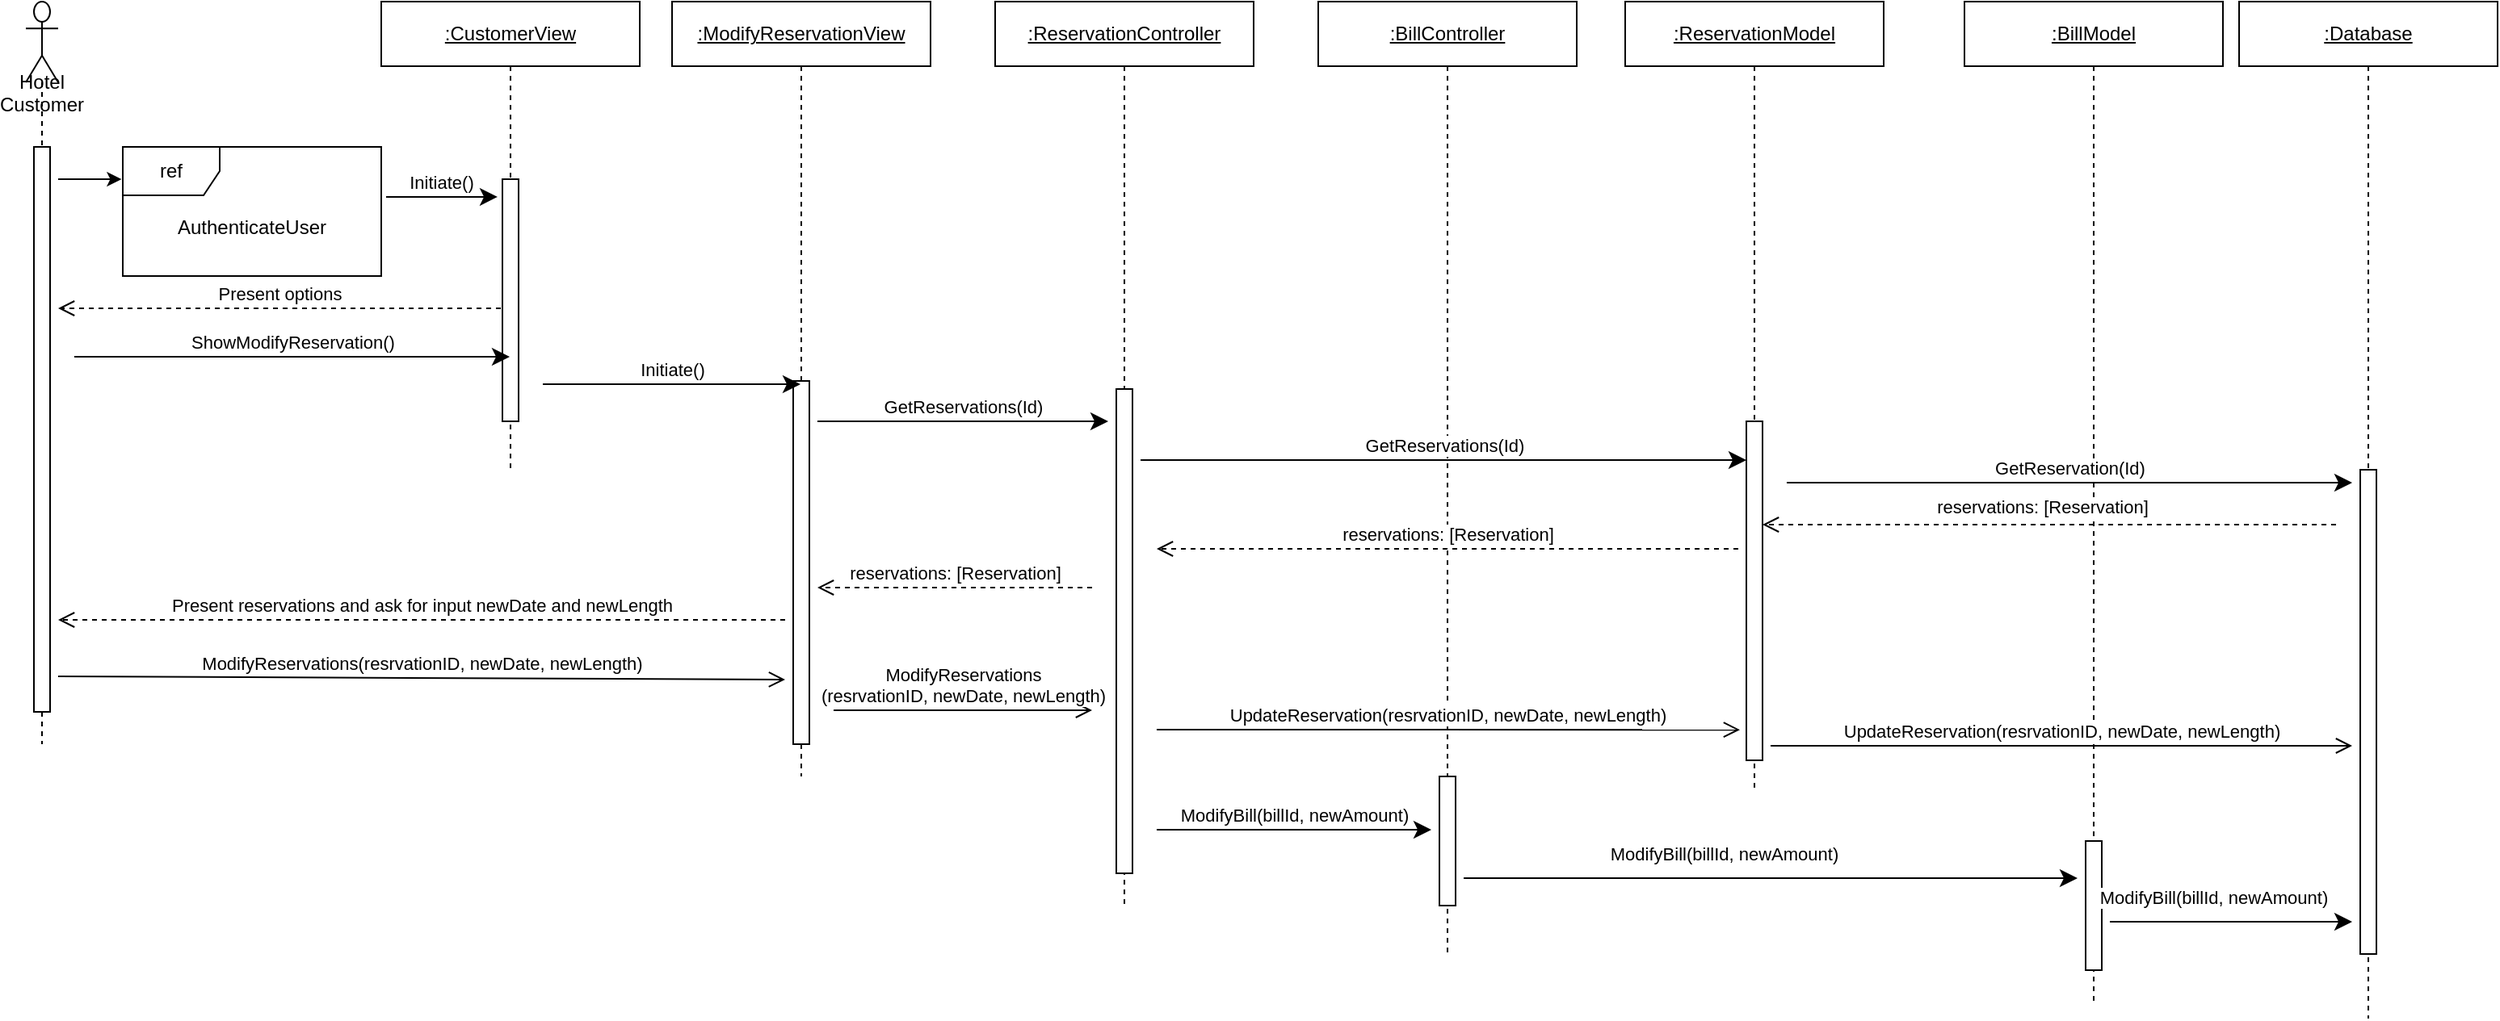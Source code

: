 <mxfile version="13.7.3" type="device"><diagram id="EpxMUwXgbM7p6y1-BHpj" name="Page-1"><mxGraphModel dx="1514" dy="1129" grid="1" gridSize="10" guides="1" tooltips="1" connect="1" arrows="1" fold="1" page="1" pageScale="1" pageWidth="1100" pageHeight="850" math="0" shadow="0"><root><mxCell id="0"/><mxCell id="1" parent="0"/><mxCell id="3EWrQ-oBs63gJlRdLufB-3" value="Hotel Customer" style="shape=umlLifeline;participant=umlActor;perimeter=lifelinePerimeter;whiteSpace=wrap;html=1;container=1;collapsible=0;recursiveResize=0;verticalAlign=top;spacingTop=36;outlineConnect=0;size=50;" parent="1" vertex="1"><mxGeometry x="120" y="160" width="20" height="460" as="geometry"/></mxCell><mxCell id="3EWrQ-oBs63gJlRdLufB-10" value="" style="html=1;points=[];perimeter=orthogonalPerimeter;" parent="3EWrQ-oBs63gJlRdLufB-3" vertex="1"><mxGeometry x="5" y="90" width="10" height="350" as="geometry"/></mxCell><mxCell id="3EWrQ-oBs63gJlRdLufB-4" value="&lt;u&gt;:ModifyReservationView&lt;/u&gt;" style="shape=umlLifeline;perimeter=lifelinePerimeter;whiteSpace=wrap;html=1;container=1;collapsible=0;recursiveResize=0;outlineConnect=0;" parent="1" vertex="1"><mxGeometry x="520" y="160" width="160" height="480" as="geometry"/></mxCell><mxCell id="3EWrQ-oBs63gJlRdLufB-30" value="" style="html=1;points=[];perimeter=orthogonalPerimeter;" parent="3EWrQ-oBs63gJlRdLufB-4" vertex="1"><mxGeometry x="75" y="235" width="10" height="225" as="geometry"/></mxCell><mxCell id="3EWrQ-oBs63gJlRdLufB-8" value="&lt;u&gt;:BillController&lt;/u&gt;" style="shape=umlLifeline;perimeter=lifelinePerimeter;whiteSpace=wrap;html=1;container=1;collapsible=0;recursiveResize=0;outlineConnect=0;" parent="1" vertex="1"><mxGeometry x="920" y="160" width="160" height="590" as="geometry"/></mxCell><mxCell id="3EWrQ-oBs63gJlRdLufB-35" value="" style="html=1;points=[];perimeter=orthogonalPerimeter;" parent="3EWrQ-oBs63gJlRdLufB-8" vertex="1"><mxGeometry x="75" y="480" width="10" height="80" as="geometry"/></mxCell><mxCell id="3EWrQ-oBs63gJlRdLufB-9" value="&lt;u&gt;:Database&lt;/u&gt;" style="shape=umlLifeline;perimeter=lifelinePerimeter;whiteSpace=wrap;html=1;container=1;collapsible=0;recursiveResize=0;outlineConnect=0;" parent="1" vertex="1"><mxGeometry x="1490" y="160" width="160" height="630" as="geometry"/></mxCell><mxCell id="3EWrQ-oBs63gJlRdLufB-13" value="" style="html=1;points=[];perimeter=orthogonalPerimeter;" parent="3EWrQ-oBs63gJlRdLufB-9" vertex="1"><mxGeometry x="75" y="290" width="10" height="300" as="geometry"/></mxCell><mxCell id="3EWrQ-oBs63gJlRdLufB-25" value="Initiate()" style="html=1;verticalAlign=bottom;endArrow=classic;endSize=8;endFill=1;entryX=-0.3;entryY=0.073;entryDx=0;entryDy=0;entryPerimeter=0;" parent="1" target="3EWrQ-oBs63gJlRdLufB-27" edge="1"><mxGeometry relative="1" as="geometry"><mxPoint x="343" y="281" as="sourcePoint"/><mxPoint x="450" y="506" as="targetPoint"/></mxGeometry></mxCell><mxCell id="3EWrQ-oBs63gJlRdLufB-26" value="&lt;u&gt;:CustomerView&lt;/u&gt;" style="shape=umlLifeline;perimeter=lifelinePerimeter;whiteSpace=wrap;html=1;container=1;collapsible=0;recursiveResize=0;outlineConnect=0;" parent="1" vertex="1"><mxGeometry x="340" y="160" width="160" height="290" as="geometry"/></mxCell><mxCell id="3EWrQ-oBs63gJlRdLufB-27" value="" style="html=1;points=[];perimeter=orthogonalPerimeter;" parent="3EWrQ-oBs63gJlRdLufB-26" vertex="1"><mxGeometry x="75" y="110" width="10" height="150" as="geometry"/></mxCell><mxCell id="3EWrQ-oBs63gJlRdLufB-28" value="Present options" style="html=1;verticalAlign=bottom;endArrow=open;dashed=1;endSize=8;" parent="1" edge="1"><mxGeometry relative="1" as="geometry"><mxPoint x="414" y="350" as="sourcePoint"/><mxPoint x="140" y="350" as="targetPoint"/></mxGeometry></mxCell><mxCell id="3EWrQ-oBs63gJlRdLufB-29" value="ShowModifyReservation()" style="html=1;verticalAlign=bottom;endArrow=classic;endSize=8;endFill=1;" parent="1" target="3EWrQ-oBs63gJlRdLufB-26" edge="1"><mxGeometry relative="1" as="geometry"><mxPoint x="150" y="380" as="sourcePoint"/><mxPoint x="450" y="580" as="targetPoint"/></mxGeometry></mxCell><mxCell id="3EWrQ-oBs63gJlRdLufB-31" value="Initiate()" style="html=1;verticalAlign=bottom;endArrow=classic;endSize=8;endFill=1;" parent="1" target="3EWrQ-oBs63gJlRdLufB-4" edge="1"><mxGeometry relative="1" as="geometry"><mxPoint x="440" y="397" as="sourcePoint"/><mxPoint x="620" y="596" as="targetPoint"/></mxGeometry></mxCell><mxCell id="3EWrQ-oBs63gJlRdLufB-39" value="reservations: [Reservation]" style="html=1;verticalAlign=bottom;endArrow=open;dashed=1;endSize=8;" parent="1" edge="1"><mxGeometry relative="1" as="geometry"><mxPoint x="1180" y="499" as="sourcePoint"/><mxPoint x="820" y="499" as="targetPoint"/></mxGeometry></mxCell><mxCell id="3EWrQ-oBs63gJlRdLufB-42" value="Present reservations and ask for input newDate and newLength" style="html=1;verticalAlign=bottom;endArrow=open;dashed=1;endSize=8;" parent="1" edge="1"><mxGeometry relative="1" as="geometry"><mxPoint x="590" y="543" as="sourcePoint"/><mxPoint x="140" y="543" as="targetPoint"/></mxGeometry></mxCell><mxCell id="3EWrQ-oBs63gJlRdLufB-43" value="ModifyReservations(resrvationID, newDate, newLength)" style="html=1;verticalAlign=bottom;endArrow=open;endSize=8;endFill=0;" parent="1" edge="1"><mxGeometry relative="1" as="geometry"><mxPoint x="140" y="578" as="sourcePoint"/><mxPoint x="590" y="580" as="targetPoint"/></mxGeometry></mxCell><mxCell id="3EWrQ-oBs63gJlRdLufB-45" value="UpdateReservation(resrvationID, newDate, newLength)" style="html=1;verticalAlign=bottom;endArrow=open;endSize=8;endFill=0;entryX=-0.4;entryY=0.91;entryDx=0;entryDy=0;entryPerimeter=0;" parent="1" target="_DIsXy_g9aee6iMMdGKL-4" edge="1"><mxGeometry relative="1" as="geometry"><mxPoint x="820" y="611" as="sourcePoint"/><mxPoint x="1740" y="800" as="targetPoint"/></mxGeometry></mxCell><mxCell id="3EWrQ-oBs63gJlRdLufB-46" value="ModifyBill(billId, newAmount)" style="html=1;verticalAlign=bottom;endArrow=classic;endSize=8;endFill=1;" parent="1" edge="1"><mxGeometry relative="1" as="geometry"><mxPoint x="820" y="673" as="sourcePoint"/><mxPoint x="990" y="673" as="targetPoint"/><Array as="points"/></mxGeometry></mxCell><mxCell id="62-GpjqkKZHMpxuvRS4g-5" value="&lt;u&gt;:BillModel&lt;/u&gt;" style="shape=umlLifeline;perimeter=lifelinePerimeter;whiteSpace=wrap;html=1;container=1;collapsible=0;recursiveResize=0;outlineConnect=0;" parent="1" vertex="1"><mxGeometry x="1320" y="160" width="160" height="620" as="geometry"/></mxCell><mxCell id="62-GpjqkKZHMpxuvRS4g-6" value="" style="html=1;points=[];perimeter=orthogonalPerimeter;" parent="62-GpjqkKZHMpxuvRS4g-5" vertex="1"><mxGeometry x="75" y="520" width="10" height="80" as="geometry"/></mxCell><mxCell id="62-GpjqkKZHMpxuvRS4g-11" value="reservations: [Reservation]" style="html=1;verticalAlign=bottom;endArrow=open;dashed=1;endSize=8;" parent="1" target="_DIsXy_g9aee6iMMdGKL-4" edge="1"><mxGeometry x="0.025" y="-2" relative="1" as="geometry"><mxPoint x="1550" y="484" as="sourcePoint"/><mxPoint x="1590" y="680" as="targetPoint"/><mxPoint as="offset"/></mxGeometry></mxCell><mxCell id="_DIsXy_g9aee6iMMdGKL-1" value="&lt;u&gt;:ReservationController&lt;/u&gt;" style="shape=umlLifeline;perimeter=lifelinePerimeter;whiteSpace=wrap;html=1;container=1;collapsible=0;recursiveResize=0;outlineConnect=0;" parent="1" vertex="1"><mxGeometry x="720" y="160" width="160" height="560" as="geometry"/></mxCell><mxCell id="_DIsXy_g9aee6iMMdGKL-2" value="" style="html=1;points=[];perimeter=orthogonalPerimeter;" parent="_DIsXy_g9aee6iMMdGKL-1" vertex="1"><mxGeometry x="75" y="240" width="10" height="300" as="geometry"/></mxCell><mxCell id="_DIsXy_g9aee6iMMdGKL-3" value="&lt;u&gt;:ReservationModel&lt;/u&gt;" style="shape=umlLifeline;perimeter=lifelinePerimeter;whiteSpace=wrap;html=1;container=1;collapsible=0;recursiveResize=0;outlineConnect=0;" parent="1" vertex="1"><mxGeometry x="1110" y="160" width="160" height="490" as="geometry"/></mxCell><mxCell id="_DIsXy_g9aee6iMMdGKL-4" value="" style="html=1;points=[];perimeter=orthogonalPerimeter;" parent="_DIsXy_g9aee6iMMdGKL-3" vertex="1"><mxGeometry x="75" y="260" width="10" height="210" as="geometry"/></mxCell><mxCell id="_DIsXy_g9aee6iMMdGKL-5" value="GetReservations(Id)" style="html=1;verticalAlign=bottom;endArrow=classic;endSize=8;endFill=1;" parent="1" target="_DIsXy_g9aee6iMMdGKL-4" edge="1"><mxGeometry relative="1" as="geometry"><mxPoint x="810" y="444" as="sourcePoint"/><mxPoint x="1350" y="444" as="targetPoint"/></mxGeometry></mxCell><mxCell id="3EWrQ-oBs63gJlRdLufB-47" value="ModifyBill(billId, newAmount)" style="html=1;verticalAlign=bottom;endArrow=classic;endSize=8;endFill=1;exitX=1.5;exitY=0.788;exitDx=0;exitDy=0;exitPerimeter=0;" parent="1" source="3EWrQ-oBs63gJlRdLufB-35" edge="1"><mxGeometry x="-0.15" y="6" relative="1" as="geometry"><mxPoint x="1030" y="704" as="sourcePoint"/><mxPoint x="1390" y="703" as="targetPoint"/><mxPoint as="offset"/></mxGeometry></mxCell><mxCell id="uqxwof6_PosVV174QlbI-1" value="ref" style="shape=umlFrame;whiteSpace=wrap;html=1;" parent="1" vertex="1"><mxGeometry x="180" y="250" width="160" height="80" as="geometry"/></mxCell><mxCell id="uqxwof6_PosVV174QlbI-2" value="AuthenticateUser" style="text;html=1;strokeColor=none;fillColor=none;align=center;verticalAlign=middle;whiteSpace=wrap;rounded=0;" parent="1" vertex="1"><mxGeometry x="240" y="290" width="40" height="20" as="geometry"/></mxCell><mxCell id="uqxwof6_PosVV174QlbI-3" value="" style="endArrow=classic;html=1;entryX=-0.005;entryY=0.25;entryDx=0;entryDy=0;entryPerimeter=0;" parent="1" target="uqxwof6_PosVV174QlbI-1" edge="1"><mxGeometry width="50" height="50" relative="1" as="geometry"><mxPoint x="140" y="270" as="sourcePoint"/><mxPoint x="1000" y="550" as="targetPoint"/></mxGeometry></mxCell><mxCell id="3EWrQ-oBs63gJlRdLufB-33" value="GetReservations(Id)" style="html=1;verticalAlign=bottom;endArrow=classic;endSize=8;endFill=1;" parent="1" edge="1"><mxGeometry relative="1" as="geometry"><mxPoint x="610" y="420" as="sourcePoint"/><mxPoint x="790" y="420" as="targetPoint"/></mxGeometry></mxCell><mxCell id="3EWrQ-oBs63gJlRdLufB-37" value="GetReservation(Id)" style="html=1;verticalAlign=bottom;endArrow=classic;endSize=8;endFill=1;" parent="1" edge="1"><mxGeometry relative="1" as="geometry"><mxPoint x="1210" y="458" as="sourcePoint"/><mxPoint x="1560" y="458" as="targetPoint"/></mxGeometry></mxCell><mxCell id="3EWrQ-oBs63gJlRdLufB-40" value="reservations: [Reservation]" style="html=1;verticalAlign=bottom;endArrow=open;dashed=1;endSize=8;" parent="1" edge="1"><mxGeometry relative="1" as="geometry"><mxPoint x="780" y="523" as="sourcePoint"/><mxPoint x="610" y="523" as="targetPoint"/></mxGeometry></mxCell><mxCell id="3EWrQ-oBs63gJlRdLufB-44" value="ModifyReservations&lt;br&gt;(resrvationID, newDate, newLength)" style="html=1;verticalAlign=bottom;endArrow=open;endSize=8;endFill=0;" parent="1" edge="1"><mxGeometry relative="1" as="geometry"><mxPoint x="620" y="599" as="sourcePoint"/><mxPoint x="780" y="599" as="targetPoint"/></mxGeometry></mxCell><mxCell id="uqxwof6_PosVV174QlbI-4" value="UpdateReservation(resrvationID, newDate, newLength)" style="html=1;verticalAlign=bottom;endArrow=open;endSize=8;endFill=0;" parent="1" edge="1"><mxGeometry relative="1" as="geometry"><mxPoint x="1200" y="621" as="sourcePoint"/><mxPoint x="1560" y="621" as="targetPoint"/></mxGeometry></mxCell><mxCell id="uqxwof6_PosVV174QlbI-5" value="ModifyBill(billId, newAmount)" style="html=1;verticalAlign=bottom;endArrow=classic;endSize=8;endFill=1;" parent="1" edge="1"><mxGeometry x="-0.15" y="6" relative="1" as="geometry"><mxPoint x="1410" y="730" as="sourcePoint"/><mxPoint x="1560" y="730" as="targetPoint"/><mxPoint as="offset"/></mxGeometry></mxCell></root></mxGraphModel></diagram></mxfile>